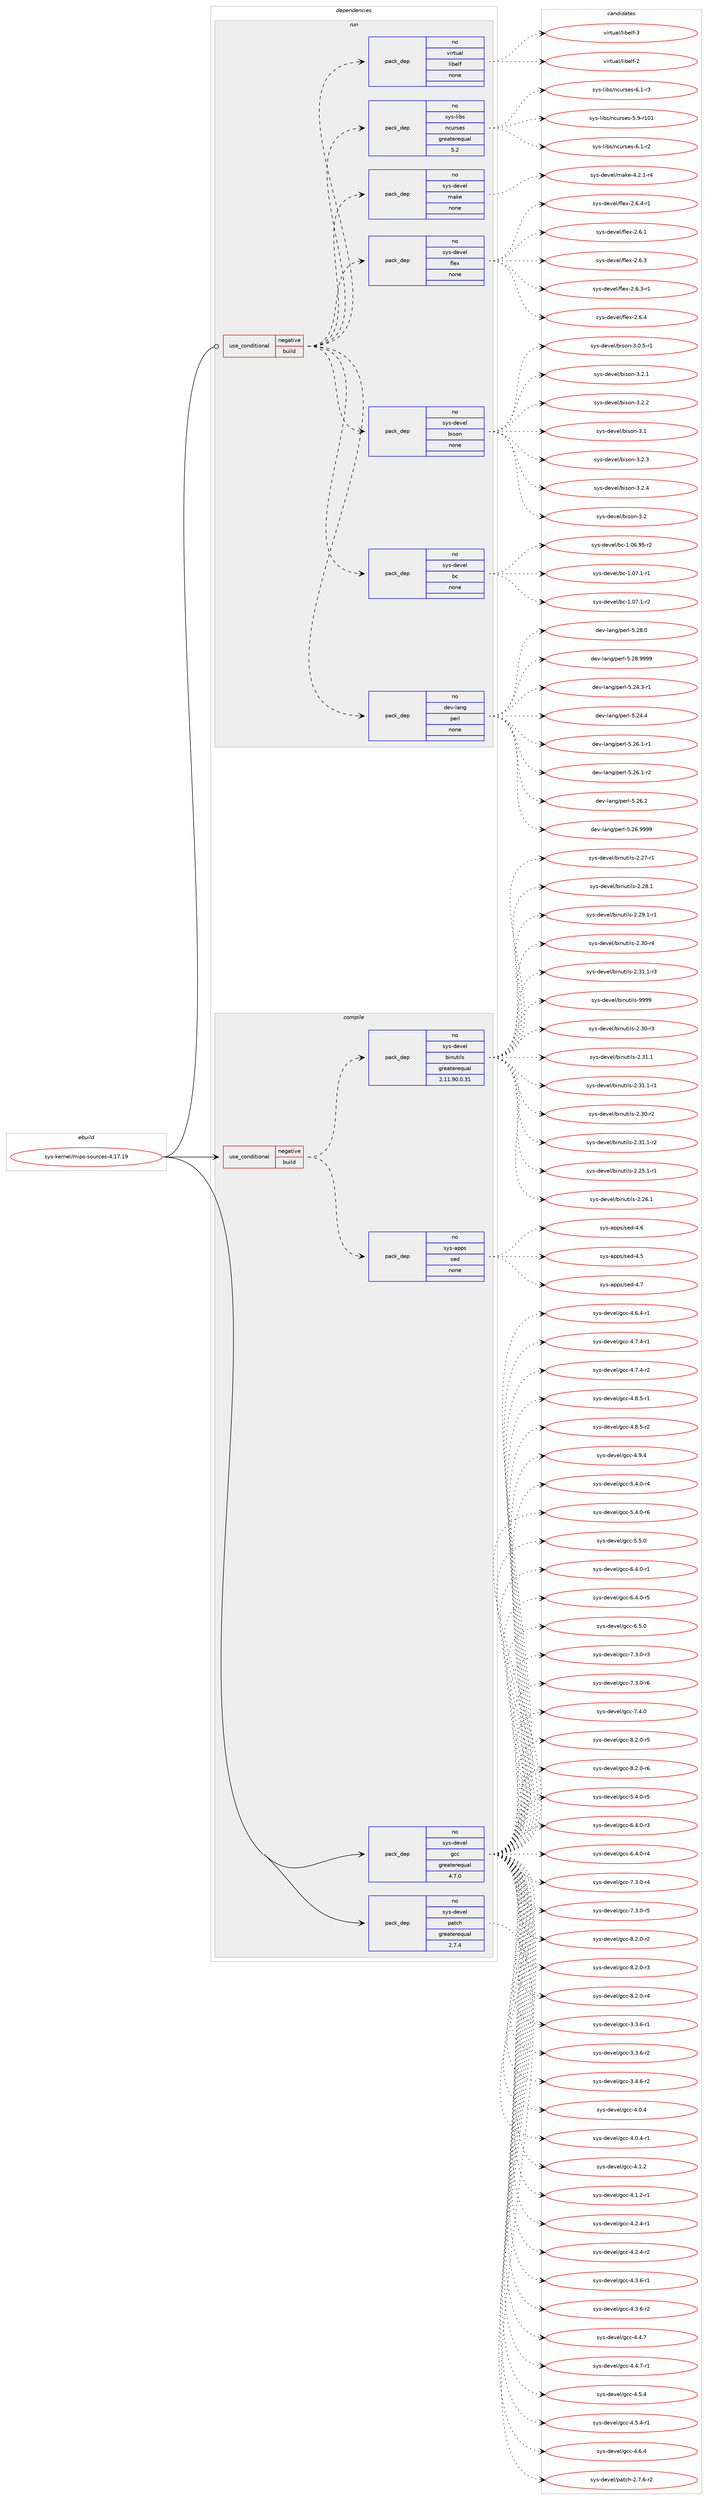 digraph prolog {

# *************
# Graph options
# *************

newrank=true;
concentrate=true;
compound=true;
graph [rankdir=LR,fontname=Helvetica,fontsize=10,ranksep=1.5];#, ranksep=2.5, nodesep=0.2];
edge  [arrowhead=vee];
node  [fontname=Helvetica,fontsize=10];

# **********
# The ebuild
# **********

subgraph cluster_leftcol {
color=gray;
rank=same;
label=<<i>ebuild</i>>;
id [label="sys-kernel/mips-sources-4.17.19", color=red, width=4, href="../sys-kernel/mips-sources-4.17.19.svg"];
}

# ****************
# The dependencies
# ****************

subgraph cluster_midcol {
color=gray;
label=<<i>dependencies</i>>;
subgraph cluster_compile {
fillcolor="#eeeeee";
style=filled;
label=<<i>compile</i>>;
subgraph cond1896 {
dependency9779 [label=<<TABLE BORDER="0" CELLBORDER="1" CELLSPACING="0" CELLPADDING="4"><TR><TD ROWSPAN="3" CELLPADDING="10">use_conditional</TD></TR><TR><TD>negative</TD></TR><TR><TD>build</TD></TR></TABLE>>, shape=none, color=red];
subgraph pack7668 {
dependency9780 [label=<<TABLE BORDER="0" CELLBORDER="1" CELLSPACING="0" CELLPADDING="4" WIDTH="220"><TR><TD ROWSPAN="6" CELLPADDING="30">pack_dep</TD></TR><TR><TD WIDTH="110">no</TD></TR><TR><TD>sys-apps</TD></TR><TR><TD>sed</TD></TR><TR><TD>none</TD></TR><TR><TD></TD></TR></TABLE>>, shape=none, color=blue];
}
dependency9779:e -> dependency9780:w [weight=20,style="dashed",arrowhead="vee"];
subgraph pack7669 {
dependency9781 [label=<<TABLE BORDER="0" CELLBORDER="1" CELLSPACING="0" CELLPADDING="4" WIDTH="220"><TR><TD ROWSPAN="6" CELLPADDING="30">pack_dep</TD></TR><TR><TD WIDTH="110">no</TD></TR><TR><TD>sys-devel</TD></TR><TR><TD>binutils</TD></TR><TR><TD>greaterequal</TD></TR><TR><TD>2.11.90.0.31</TD></TR></TABLE>>, shape=none, color=blue];
}
dependency9779:e -> dependency9781:w [weight=20,style="dashed",arrowhead="vee"];
}
id:e -> dependency9779:w [weight=20,style="solid",arrowhead="vee"];
subgraph pack7670 {
dependency9782 [label=<<TABLE BORDER="0" CELLBORDER="1" CELLSPACING="0" CELLPADDING="4" WIDTH="220"><TR><TD ROWSPAN="6" CELLPADDING="30">pack_dep</TD></TR><TR><TD WIDTH="110">no</TD></TR><TR><TD>sys-devel</TD></TR><TR><TD>gcc</TD></TR><TR><TD>greaterequal</TD></TR><TR><TD>4.7.0</TD></TR></TABLE>>, shape=none, color=blue];
}
id:e -> dependency9782:w [weight=20,style="solid",arrowhead="vee"];
subgraph pack7671 {
dependency9783 [label=<<TABLE BORDER="0" CELLBORDER="1" CELLSPACING="0" CELLPADDING="4" WIDTH="220"><TR><TD ROWSPAN="6" CELLPADDING="30">pack_dep</TD></TR><TR><TD WIDTH="110">no</TD></TR><TR><TD>sys-devel</TD></TR><TR><TD>patch</TD></TR><TR><TD>greaterequal</TD></TR><TR><TD>2.7.4</TD></TR></TABLE>>, shape=none, color=blue];
}
id:e -> dependency9783:w [weight=20,style="solid",arrowhead="vee"];
}
subgraph cluster_compileandrun {
fillcolor="#eeeeee";
style=filled;
label=<<i>compile and run</i>>;
}
subgraph cluster_run {
fillcolor="#eeeeee";
style=filled;
label=<<i>run</i>>;
subgraph cond1897 {
dependency9784 [label=<<TABLE BORDER="0" CELLBORDER="1" CELLSPACING="0" CELLPADDING="4"><TR><TD ROWSPAN="3" CELLPADDING="10">use_conditional</TD></TR><TR><TD>negative</TD></TR><TR><TD>build</TD></TR></TABLE>>, shape=none, color=red];
subgraph pack7672 {
dependency9785 [label=<<TABLE BORDER="0" CELLBORDER="1" CELLSPACING="0" CELLPADDING="4" WIDTH="220"><TR><TD ROWSPAN="6" CELLPADDING="30">pack_dep</TD></TR><TR><TD WIDTH="110">no</TD></TR><TR><TD>dev-lang</TD></TR><TR><TD>perl</TD></TR><TR><TD>none</TD></TR><TR><TD></TD></TR></TABLE>>, shape=none, color=blue];
}
dependency9784:e -> dependency9785:w [weight=20,style="dashed",arrowhead="vee"];
subgraph pack7673 {
dependency9786 [label=<<TABLE BORDER="0" CELLBORDER="1" CELLSPACING="0" CELLPADDING="4" WIDTH="220"><TR><TD ROWSPAN="6" CELLPADDING="30">pack_dep</TD></TR><TR><TD WIDTH="110">no</TD></TR><TR><TD>sys-devel</TD></TR><TR><TD>bc</TD></TR><TR><TD>none</TD></TR><TR><TD></TD></TR></TABLE>>, shape=none, color=blue];
}
dependency9784:e -> dependency9786:w [weight=20,style="dashed",arrowhead="vee"];
subgraph pack7674 {
dependency9787 [label=<<TABLE BORDER="0" CELLBORDER="1" CELLSPACING="0" CELLPADDING="4" WIDTH="220"><TR><TD ROWSPAN="6" CELLPADDING="30">pack_dep</TD></TR><TR><TD WIDTH="110">no</TD></TR><TR><TD>sys-devel</TD></TR><TR><TD>bison</TD></TR><TR><TD>none</TD></TR><TR><TD></TD></TR></TABLE>>, shape=none, color=blue];
}
dependency9784:e -> dependency9787:w [weight=20,style="dashed",arrowhead="vee"];
subgraph pack7675 {
dependency9788 [label=<<TABLE BORDER="0" CELLBORDER="1" CELLSPACING="0" CELLPADDING="4" WIDTH="220"><TR><TD ROWSPAN="6" CELLPADDING="30">pack_dep</TD></TR><TR><TD WIDTH="110">no</TD></TR><TR><TD>sys-devel</TD></TR><TR><TD>flex</TD></TR><TR><TD>none</TD></TR><TR><TD></TD></TR></TABLE>>, shape=none, color=blue];
}
dependency9784:e -> dependency9788:w [weight=20,style="dashed",arrowhead="vee"];
subgraph pack7676 {
dependency9789 [label=<<TABLE BORDER="0" CELLBORDER="1" CELLSPACING="0" CELLPADDING="4" WIDTH="220"><TR><TD ROWSPAN="6" CELLPADDING="30">pack_dep</TD></TR><TR><TD WIDTH="110">no</TD></TR><TR><TD>sys-devel</TD></TR><TR><TD>make</TD></TR><TR><TD>none</TD></TR><TR><TD></TD></TR></TABLE>>, shape=none, color=blue];
}
dependency9784:e -> dependency9789:w [weight=20,style="dashed",arrowhead="vee"];
subgraph pack7677 {
dependency9790 [label=<<TABLE BORDER="0" CELLBORDER="1" CELLSPACING="0" CELLPADDING="4" WIDTH="220"><TR><TD ROWSPAN="6" CELLPADDING="30">pack_dep</TD></TR><TR><TD WIDTH="110">no</TD></TR><TR><TD>sys-libs</TD></TR><TR><TD>ncurses</TD></TR><TR><TD>greaterequal</TD></TR><TR><TD>5.2</TD></TR></TABLE>>, shape=none, color=blue];
}
dependency9784:e -> dependency9790:w [weight=20,style="dashed",arrowhead="vee"];
subgraph pack7678 {
dependency9791 [label=<<TABLE BORDER="0" CELLBORDER="1" CELLSPACING="0" CELLPADDING="4" WIDTH="220"><TR><TD ROWSPAN="6" CELLPADDING="30">pack_dep</TD></TR><TR><TD WIDTH="110">no</TD></TR><TR><TD>virtual</TD></TR><TR><TD>libelf</TD></TR><TR><TD>none</TD></TR><TR><TD></TD></TR></TABLE>>, shape=none, color=blue];
}
dependency9784:e -> dependency9791:w [weight=20,style="dashed",arrowhead="vee"];
}
id:e -> dependency9784:w [weight=20,style="solid",arrowhead="odot"];
}
}

# **************
# The candidates
# **************

subgraph cluster_choices {
rank=same;
color=gray;
label=<<i>candidates</i>>;

subgraph choice7668 {
color=black;
nodesep=1;
choice11512111545971121121154711510110045524654 [label="sys-apps/sed-4.6", color=red, width=4,href="../sys-apps/sed-4.6.svg"];
choice11512111545971121121154711510110045524653 [label="sys-apps/sed-4.5", color=red, width=4,href="../sys-apps/sed-4.5.svg"];
choice11512111545971121121154711510110045524655 [label="sys-apps/sed-4.7", color=red, width=4,href="../sys-apps/sed-4.7.svg"];
dependency9780:e -> choice11512111545971121121154711510110045524654:w [style=dotted,weight="100"];
dependency9780:e -> choice11512111545971121121154711510110045524653:w [style=dotted,weight="100"];
dependency9780:e -> choice11512111545971121121154711510110045524655:w [style=dotted,weight="100"];
}
subgraph choice7669 {
color=black;
nodesep=1;
choice11512111545100101118101108479810511011711610510811545504651484511451 [label="sys-devel/binutils-2.30-r3", color=red, width=4,href="../sys-devel/binutils-2.30-r3.svg"];
choice11512111545100101118101108479810511011711610510811545504651494649 [label="sys-devel/binutils-2.31.1", color=red, width=4,href="../sys-devel/binutils-2.31.1.svg"];
choice115121115451001011181011084798105110117116105108115455046514946494511449 [label="sys-devel/binutils-2.31.1-r1", color=red, width=4,href="../sys-devel/binutils-2.31.1-r1.svg"];
choice11512111545100101118101108479810511011711610510811545504651484511450 [label="sys-devel/binutils-2.30-r2", color=red, width=4,href="../sys-devel/binutils-2.30-r2.svg"];
choice115121115451001011181011084798105110117116105108115455046514946494511450 [label="sys-devel/binutils-2.31.1-r2", color=red, width=4,href="../sys-devel/binutils-2.31.1-r2.svg"];
choice115121115451001011181011084798105110117116105108115455046505346494511449 [label="sys-devel/binutils-2.25.1-r1", color=red, width=4,href="../sys-devel/binutils-2.25.1-r1.svg"];
choice11512111545100101118101108479810511011711610510811545504650544649 [label="sys-devel/binutils-2.26.1", color=red, width=4,href="../sys-devel/binutils-2.26.1.svg"];
choice11512111545100101118101108479810511011711610510811545504650554511449 [label="sys-devel/binutils-2.27-r1", color=red, width=4,href="../sys-devel/binutils-2.27-r1.svg"];
choice11512111545100101118101108479810511011711610510811545504650564649 [label="sys-devel/binutils-2.28.1", color=red, width=4,href="../sys-devel/binutils-2.28.1.svg"];
choice115121115451001011181011084798105110117116105108115455046505746494511449 [label="sys-devel/binutils-2.29.1-r1", color=red, width=4,href="../sys-devel/binutils-2.29.1-r1.svg"];
choice11512111545100101118101108479810511011711610510811545504651484511452 [label="sys-devel/binutils-2.30-r4", color=red, width=4,href="../sys-devel/binutils-2.30-r4.svg"];
choice115121115451001011181011084798105110117116105108115455046514946494511451 [label="sys-devel/binutils-2.31.1-r3", color=red, width=4,href="../sys-devel/binutils-2.31.1-r3.svg"];
choice1151211154510010111810110847981051101171161051081154557575757 [label="sys-devel/binutils-9999", color=red, width=4,href="../sys-devel/binutils-9999.svg"];
dependency9781:e -> choice11512111545100101118101108479810511011711610510811545504651484511451:w [style=dotted,weight="100"];
dependency9781:e -> choice11512111545100101118101108479810511011711610510811545504651494649:w [style=dotted,weight="100"];
dependency9781:e -> choice115121115451001011181011084798105110117116105108115455046514946494511449:w [style=dotted,weight="100"];
dependency9781:e -> choice11512111545100101118101108479810511011711610510811545504651484511450:w [style=dotted,weight="100"];
dependency9781:e -> choice115121115451001011181011084798105110117116105108115455046514946494511450:w [style=dotted,weight="100"];
dependency9781:e -> choice115121115451001011181011084798105110117116105108115455046505346494511449:w [style=dotted,weight="100"];
dependency9781:e -> choice11512111545100101118101108479810511011711610510811545504650544649:w [style=dotted,weight="100"];
dependency9781:e -> choice11512111545100101118101108479810511011711610510811545504650554511449:w [style=dotted,weight="100"];
dependency9781:e -> choice11512111545100101118101108479810511011711610510811545504650564649:w [style=dotted,weight="100"];
dependency9781:e -> choice115121115451001011181011084798105110117116105108115455046505746494511449:w [style=dotted,weight="100"];
dependency9781:e -> choice11512111545100101118101108479810511011711610510811545504651484511452:w [style=dotted,weight="100"];
dependency9781:e -> choice115121115451001011181011084798105110117116105108115455046514946494511451:w [style=dotted,weight="100"];
dependency9781:e -> choice1151211154510010111810110847981051101171161051081154557575757:w [style=dotted,weight="100"];
}
subgraph choice7670 {
color=black;
nodesep=1;
choice115121115451001011181011084710399994553465246484511453 [label="sys-devel/gcc-5.4.0-r5", color=red, width=4,href="../sys-devel/gcc-5.4.0-r5.svg"];
choice115121115451001011181011084710399994554465246484511451 [label="sys-devel/gcc-6.4.0-r3", color=red, width=4,href="../sys-devel/gcc-6.4.0-r3.svg"];
choice115121115451001011181011084710399994554465246484511452 [label="sys-devel/gcc-6.4.0-r4", color=red, width=4,href="../sys-devel/gcc-6.4.0-r4.svg"];
choice115121115451001011181011084710399994555465146484511452 [label="sys-devel/gcc-7.3.0-r4", color=red, width=4,href="../sys-devel/gcc-7.3.0-r4.svg"];
choice115121115451001011181011084710399994555465146484511453 [label="sys-devel/gcc-7.3.0-r5", color=red, width=4,href="../sys-devel/gcc-7.3.0-r5.svg"];
choice115121115451001011181011084710399994556465046484511450 [label="sys-devel/gcc-8.2.0-r2", color=red, width=4,href="../sys-devel/gcc-8.2.0-r2.svg"];
choice115121115451001011181011084710399994556465046484511451 [label="sys-devel/gcc-8.2.0-r3", color=red, width=4,href="../sys-devel/gcc-8.2.0-r3.svg"];
choice115121115451001011181011084710399994556465046484511452 [label="sys-devel/gcc-8.2.0-r4", color=red, width=4,href="../sys-devel/gcc-8.2.0-r4.svg"];
choice115121115451001011181011084710399994551465146544511449 [label="sys-devel/gcc-3.3.6-r1", color=red, width=4,href="../sys-devel/gcc-3.3.6-r1.svg"];
choice115121115451001011181011084710399994551465146544511450 [label="sys-devel/gcc-3.3.6-r2", color=red, width=4,href="../sys-devel/gcc-3.3.6-r2.svg"];
choice115121115451001011181011084710399994551465246544511450 [label="sys-devel/gcc-3.4.6-r2", color=red, width=4,href="../sys-devel/gcc-3.4.6-r2.svg"];
choice11512111545100101118101108471039999455246484652 [label="sys-devel/gcc-4.0.4", color=red, width=4,href="../sys-devel/gcc-4.0.4.svg"];
choice115121115451001011181011084710399994552464846524511449 [label="sys-devel/gcc-4.0.4-r1", color=red, width=4,href="../sys-devel/gcc-4.0.4-r1.svg"];
choice11512111545100101118101108471039999455246494650 [label="sys-devel/gcc-4.1.2", color=red, width=4,href="../sys-devel/gcc-4.1.2.svg"];
choice115121115451001011181011084710399994552464946504511449 [label="sys-devel/gcc-4.1.2-r1", color=red, width=4,href="../sys-devel/gcc-4.1.2-r1.svg"];
choice115121115451001011181011084710399994552465046524511449 [label="sys-devel/gcc-4.2.4-r1", color=red, width=4,href="../sys-devel/gcc-4.2.4-r1.svg"];
choice115121115451001011181011084710399994552465046524511450 [label="sys-devel/gcc-4.2.4-r2", color=red, width=4,href="../sys-devel/gcc-4.2.4-r2.svg"];
choice115121115451001011181011084710399994552465146544511449 [label="sys-devel/gcc-4.3.6-r1", color=red, width=4,href="../sys-devel/gcc-4.3.6-r1.svg"];
choice115121115451001011181011084710399994552465146544511450 [label="sys-devel/gcc-4.3.6-r2", color=red, width=4,href="../sys-devel/gcc-4.3.6-r2.svg"];
choice11512111545100101118101108471039999455246524655 [label="sys-devel/gcc-4.4.7", color=red, width=4,href="../sys-devel/gcc-4.4.7.svg"];
choice115121115451001011181011084710399994552465246554511449 [label="sys-devel/gcc-4.4.7-r1", color=red, width=4,href="../sys-devel/gcc-4.4.7-r1.svg"];
choice11512111545100101118101108471039999455246534652 [label="sys-devel/gcc-4.5.4", color=red, width=4,href="../sys-devel/gcc-4.5.4.svg"];
choice115121115451001011181011084710399994552465346524511449 [label="sys-devel/gcc-4.5.4-r1", color=red, width=4,href="../sys-devel/gcc-4.5.4-r1.svg"];
choice11512111545100101118101108471039999455246544652 [label="sys-devel/gcc-4.6.4", color=red, width=4,href="../sys-devel/gcc-4.6.4.svg"];
choice115121115451001011181011084710399994552465446524511449 [label="sys-devel/gcc-4.6.4-r1", color=red, width=4,href="../sys-devel/gcc-4.6.4-r1.svg"];
choice115121115451001011181011084710399994552465546524511449 [label="sys-devel/gcc-4.7.4-r1", color=red, width=4,href="../sys-devel/gcc-4.7.4-r1.svg"];
choice115121115451001011181011084710399994552465546524511450 [label="sys-devel/gcc-4.7.4-r2", color=red, width=4,href="../sys-devel/gcc-4.7.4-r2.svg"];
choice115121115451001011181011084710399994552465646534511449 [label="sys-devel/gcc-4.8.5-r1", color=red, width=4,href="../sys-devel/gcc-4.8.5-r1.svg"];
choice115121115451001011181011084710399994552465646534511450 [label="sys-devel/gcc-4.8.5-r2", color=red, width=4,href="../sys-devel/gcc-4.8.5-r2.svg"];
choice11512111545100101118101108471039999455246574652 [label="sys-devel/gcc-4.9.4", color=red, width=4,href="../sys-devel/gcc-4.9.4.svg"];
choice115121115451001011181011084710399994553465246484511452 [label="sys-devel/gcc-5.4.0-r4", color=red, width=4,href="../sys-devel/gcc-5.4.0-r4.svg"];
choice115121115451001011181011084710399994553465246484511454 [label="sys-devel/gcc-5.4.0-r6", color=red, width=4,href="../sys-devel/gcc-5.4.0-r6.svg"];
choice11512111545100101118101108471039999455346534648 [label="sys-devel/gcc-5.5.0", color=red, width=4,href="../sys-devel/gcc-5.5.0.svg"];
choice115121115451001011181011084710399994554465246484511449 [label="sys-devel/gcc-6.4.0-r1", color=red, width=4,href="../sys-devel/gcc-6.4.0-r1.svg"];
choice115121115451001011181011084710399994554465246484511453 [label="sys-devel/gcc-6.4.0-r5", color=red, width=4,href="../sys-devel/gcc-6.4.0-r5.svg"];
choice11512111545100101118101108471039999455446534648 [label="sys-devel/gcc-6.5.0", color=red, width=4,href="../sys-devel/gcc-6.5.0.svg"];
choice115121115451001011181011084710399994555465146484511451 [label="sys-devel/gcc-7.3.0-r3", color=red, width=4,href="../sys-devel/gcc-7.3.0-r3.svg"];
choice115121115451001011181011084710399994555465146484511454 [label="sys-devel/gcc-7.3.0-r6", color=red, width=4,href="../sys-devel/gcc-7.3.0-r6.svg"];
choice11512111545100101118101108471039999455546524648 [label="sys-devel/gcc-7.4.0", color=red, width=4,href="../sys-devel/gcc-7.4.0.svg"];
choice115121115451001011181011084710399994556465046484511453 [label="sys-devel/gcc-8.2.0-r5", color=red, width=4,href="../sys-devel/gcc-8.2.0-r5.svg"];
choice115121115451001011181011084710399994556465046484511454 [label="sys-devel/gcc-8.2.0-r6", color=red, width=4,href="../sys-devel/gcc-8.2.0-r6.svg"];
dependency9782:e -> choice115121115451001011181011084710399994553465246484511453:w [style=dotted,weight="100"];
dependency9782:e -> choice115121115451001011181011084710399994554465246484511451:w [style=dotted,weight="100"];
dependency9782:e -> choice115121115451001011181011084710399994554465246484511452:w [style=dotted,weight="100"];
dependency9782:e -> choice115121115451001011181011084710399994555465146484511452:w [style=dotted,weight="100"];
dependency9782:e -> choice115121115451001011181011084710399994555465146484511453:w [style=dotted,weight="100"];
dependency9782:e -> choice115121115451001011181011084710399994556465046484511450:w [style=dotted,weight="100"];
dependency9782:e -> choice115121115451001011181011084710399994556465046484511451:w [style=dotted,weight="100"];
dependency9782:e -> choice115121115451001011181011084710399994556465046484511452:w [style=dotted,weight="100"];
dependency9782:e -> choice115121115451001011181011084710399994551465146544511449:w [style=dotted,weight="100"];
dependency9782:e -> choice115121115451001011181011084710399994551465146544511450:w [style=dotted,weight="100"];
dependency9782:e -> choice115121115451001011181011084710399994551465246544511450:w [style=dotted,weight="100"];
dependency9782:e -> choice11512111545100101118101108471039999455246484652:w [style=dotted,weight="100"];
dependency9782:e -> choice115121115451001011181011084710399994552464846524511449:w [style=dotted,weight="100"];
dependency9782:e -> choice11512111545100101118101108471039999455246494650:w [style=dotted,weight="100"];
dependency9782:e -> choice115121115451001011181011084710399994552464946504511449:w [style=dotted,weight="100"];
dependency9782:e -> choice115121115451001011181011084710399994552465046524511449:w [style=dotted,weight="100"];
dependency9782:e -> choice115121115451001011181011084710399994552465046524511450:w [style=dotted,weight="100"];
dependency9782:e -> choice115121115451001011181011084710399994552465146544511449:w [style=dotted,weight="100"];
dependency9782:e -> choice115121115451001011181011084710399994552465146544511450:w [style=dotted,weight="100"];
dependency9782:e -> choice11512111545100101118101108471039999455246524655:w [style=dotted,weight="100"];
dependency9782:e -> choice115121115451001011181011084710399994552465246554511449:w [style=dotted,weight="100"];
dependency9782:e -> choice11512111545100101118101108471039999455246534652:w [style=dotted,weight="100"];
dependency9782:e -> choice115121115451001011181011084710399994552465346524511449:w [style=dotted,weight="100"];
dependency9782:e -> choice11512111545100101118101108471039999455246544652:w [style=dotted,weight="100"];
dependency9782:e -> choice115121115451001011181011084710399994552465446524511449:w [style=dotted,weight="100"];
dependency9782:e -> choice115121115451001011181011084710399994552465546524511449:w [style=dotted,weight="100"];
dependency9782:e -> choice115121115451001011181011084710399994552465546524511450:w [style=dotted,weight="100"];
dependency9782:e -> choice115121115451001011181011084710399994552465646534511449:w [style=dotted,weight="100"];
dependency9782:e -> choice115121115451001011181011084710399994552465646534511450:w [style=dotted,weight="100"];
dependency9782:e -> choice11512111545100101118101108471039999455246574652:w [style=dotted,weight="100"];
dependency9782:e -> choice115121115451001011181011084710399994553465246484511452:w [style=dotted,weight="100"];
dependency9782:e -> choice115121115451001011181011084710399994553465246484511454:w [style=dotted,weight="100"];
dependency9782:e -> choice11512111545100101118101108471039999455346534648:w [style=dotted,weight="100"];
dependency9782:e -> choice115121115451001011181011084710399994554465246484511449:w [style=dotted,weight="100"];
dependency9782:e -> choice115121115451001011181011084710399994554465246484511453:w [style=dotted,weight="100"];
dependency9782:e -> choice11512111545100101118101108471039999455446534648:w [style=dotted,weight="100"];
dependency9782:e -> choice115121115451001011181011084710399994555465146484511451:w [style=dotted,weight="100"];
dependency9782:e -> choice115121115451001011181011084710399994555465146484511454:w [style=dotted,weight="100"];
dependency9782:e -> choice11512111545100101118101108471039999455546524648:w [style=dotted,weight="100"];
dependency9782:e -> choice115121115451001011181011084710399994556465046484511453:w [style=dotted,weight="100"];
dependency9782:e -> choice115121115451001011181011084710399994556465046484511454:w [style=dotted,weight="100"];
}
subgraph choice7671 {
color=black;
nodesep=1;
choice115121115451001011181011084711297116991044550465546544511450 [label="sys-devel/patch-2.7.6-r2", color=red, width=4,href="../sys-devel/patch-2.7.6-r2.svg"];
dependency9783:e -> choice115121115451001011181011084711297116991044550465546544511450:w [style=dotted,weight="100"];
}
subgraph choice7672 {
color=black;
nodesep=1;
choice100101118451089711010347112101114108455346505246514511449 [label="dev-lang/perl-5.24.3-r1", color=red, width=4,href="../dev-lang/perl-5.24.3-r1.svg"];
choice10010111845108971101034711210111410845534650524652 [label="dev-lang/perl-5.24.4", color=red, width=4,href="../dev-lang/perl-5.24.4.svg"];
choice100101118451089711010347112101114108455346505446494511449 [label="dev-lang/perl-5.26.1-r1", color=red, width=4,href="../dev-lang/perl-5.26.1-r1.svg"];
choice100101118451089711010347112101114108455346505446494511450 [label="dev-lang/perl-5.26.1-r2", color=red, width=4,href="../dev-lang/perl-5.26.1-r2.svg"];
choice10010111845108971101034711210111410845534650544650 [label="dev-lang/perl-5.26.2", color=red, width=4,href="../dev-lang/perl-5.26.2.svg"];
choice10010111845108971101034711210111410845534650544657575757 [label="dev-lang/perl-5.26.9999", color=red, width=4,href="../dev-lang/perl-5.26.9999.svg"];
choice10010111845108971101034711210111410845534650564648 [label="dev-lang/perl-5.28.0", color=red, width=4,href="../dev-lang/perl-5.28.0.svg"];
choice10010111845108971101034711210111410845534650564657575757 [label="dev-lang/perl-5.28.9999", color=red, width=4,href="../dev-lang/perl-5.28.9999.svg"];
dependency9785:e -> choice100101118451089711010347112101114108455346505246514511449:w [style=dotted,weight="100"];
dependency9785:e -> choice10010111845108971101034711210111410845534650524652:w [style=dotted,weight="100"];
dependency9785:e -> choice100101118451089711010347112101114108455346505446494511449:w [style=dotted,weight="100"];
dependency9785:e -> choice100101118451089711010347112101114108455346505446494511450:w [style=dotted,weight="100"];
dependency9785:e -> choice10010111845108971101034711210111410845534650544650:w [style=dotted,weight="100"];
dependency9785:e -> choice10010111845108971101034711210111410845534650544657575757:w [style=dotted,weight="100"];
dependency9785:e -> choice10010111845108971101034711210111410845534650564648:w [style=dotted,weight="100"];
dependency9785:e -> choice10010111845108971101034711210111410845534650564657575757:w [style=dotted,weight="100"];
}
subgraph choice7673 {
color=black;
nodesep=1;
choice1151211154510010111810110847989945494648544657534511450 [label="sys-devel/bc-1.06.95-r2", color=red, width=4,href="../sys-devel/bc-1.06.95-r2.svg"];
choice11512111545100101118101108479899454946485546494511449 [label="sys-devel/bc-1.07.1-r1", color=red, width=4,href="../sys-devel/bc-1.07.1-r1.svg"];
choice11512111545100101118101108479899454946485546494511450 [label="sys-devel/bc-1.07.1-r2", color=red, width=4,href="../sys-devel/bc-1.07.1-r2.svg"];
dependency9786:e -> choice1151211154510010111810110847989945494648544657534511450:w [style=dotted,weight="100"];
dependency9786:e -> choice11512111545100101118101108479899454946485546494511449:w [style=dotted,weight="100"];
dependency9786:e -> choice11512111545100101118101108479899454946485546494511450:w [style=dotted,weight="100"];
}
subgraph choice7674 {
color=black;
nodesep=1;
choice11512111545100101118101108479810511511111045514650 [label="sys-devel/bison-3.2", color=red, width=4,href="../sys-devel/bison-3.2.svg"];
choice1151211154510010111810110847981051151111104551464846534511449 [label="sys-devel/bison-3.0.5-r1", color=red, width=4,href="../sys-devel/bison-3.0.5-r1.svg"];
choice115121115451001011181011084798105115111110455146504649 [label="sys-devel/bison-3.2.1", color=red, width=4,href="../sys-devel/bison-3.2.1.svg"];
choice115121115451001011181011084798105115111110455146504650 [label="sys-devel/bison-3.2.2", color=red, width=4,href="../sys-devel/bison-3.2.2.svg"];
choice11512111545100101118101108479810511511111045514649 [label="sys-devel/bison-3.1", color=red, width=4,href="../sys-devel/bison-3.1.svg"];
choice115121115451001011181011084798105115111110455146504651 [label="sys-devel/bison-3.2.3", color=red, width=4,href="../sys-devel/bison-3.2.3.svg"];
choice115121115451001011181011084798105115111110455146504652 [label="sys-devel/bison-3.2.4", color=red, width=4,href="../sys-devel/bison-3.2.4.svg"];
dependency9787:e -> choice11512111545100101118101108479810511511111045514650:w [style=dotted,weight="100"];
dependency9787:e -> choice1151211154510010111810110847981051151111104551464846534511449:w [style=dotted,weight="100"];
dependency9787:e -> choice115121115451001011181011084798105115111110455146504649:w [style=dotted,weight="100"];
dependency9787:e -> choice115121115451001011181011084798105115111110455146504650:w [style=dotted,weight="100"];
dependency9787:e -> choice11512111545100101118101108479810511511111045514649:w [style=dotted,weight="100"];
dependency9787:e -> choice115121115451001011181011084798105115111110455146504651:w [style=dotted,weight="100"];
dependency9787:e -> choice115121115451001011181011084798105115111110455146504652:w [style=dotted,weight="100"];
}
subgraph choice7675 {
color=black;
nodesep=1;
choice1151211154510010111810110847102108101120455046544649 [label="sys-devel/flex-2.6.1", color=red, width=4,href="../sys-devel/flex-2.6.1.svg"];
choice1151211154510010111810110847102108101120455046544651 [label="sys-devel/flex-2.6.3", color=red, width=4,href="../sys-devel/flex-2.6.3.svg"];
choice11512111545100101118101108471021081011204550465446514511449 [label="sys-devel/flex-2.6.3-r1", color=red, width=4,href="../sys-devel/flex-2.6.3-r1.svg"];
choice1151211154510010111810110847102108101120455046544652 [label="sys-devel/flex-2.6.4", color=red, width=4,href="../sys-devel/flex-2.6.4.svg"];
choice11512111545100101118101108471021081011204550465446524511449 [label="sys-devel/flex-2.6.4-r1", color=red, width=4,href="../sys-devel/flex-2.6.4-r1.svg"];
dependency9788:e -> choice1151211154510010111810110847102108101120455046544649:w [style=dotted,weight="100"];
dependency9788:e -> choice1151211154510010111810110847102108101120455046544651:w [style=dotted,weight="100"];
dependency9788:e -> choice11512111545100101118101108471021081011204550465446514511449:w [style=dotted,weight="100"];
dependency9788:e -> choice1151211154510010111810110847102108101120455046544652:w [style=dotted,weight="100"];
dependency9788:e -> choice11512111545100101118101108471021081011204550465446524511449:w [style=dotted,weight="100"];
}
subgraph choice7676 {
color=black;
nodesep=1;
choice1151211154510010111810110847109971071014552465046494511452 [label="sys-devel/make-4.2.1-r4", color=red, width=4,href="../sys-devel/make-4.2.1-r4.svg"];
dependency9789:e -> choice1151211154510010111810110847109971071014552465046494511452:w [style=dotted,weight="100"];
}
subgraph choice7677 {
color=black;
nodesep=1;
choice115121115451081059811547110991171141151011154553465745114494849 [label="sys-libs/ncurses-5.9-r101", color=red, width=4,href="../sys-libs/ncurses-5.9-r101.svg"];
choice11512111545108105981154711099117114115101115455446494511450 [label="sys-libs/ncurses-6.1-r2", color=red, width=4,href="../sys-libs/ncurses-6.1-r2.svg"];
choice11512111545108105981154711099117114115101115455446494511451 [label="sys-libs/ncurses-6.1-r3", color=red, width=4,href="../sys-libs/ncurses-6.1-r3.svg"];
dependency9790:e -> choice115121115451081059811547110991171141151011154553465745114494849:w [style=dotted,weight="100"];
dependency9790:e -> choice11512111545108105981154711099117114115101115455446494511450:w [style=dotted,weight="100"];
dependency9790:e -> choice11512111545108105981154711099117114115101115455446494511451:w [style=dotted,weight="100"];
}
subgraph choice7678 {
color=black;
nodesep=1;
choice1181051141161179710847108105981011081024550 [label="virtual/libelf-2", color=red, width=4,href="../virtual/libelf-2.svg"];
choice1181051141161179710847108105981011081024551 [label="virtual/libelf-3", color=red, width=4,href="../virtual/libelf-3.svg"];
dependency9791:e -> choice1181051141161179710847108105981011081024550:w [style=dotted,weight="100"];
dependency9791:e -> choice1181051141161179710847108105981011081024551:w [style=dotted,weight="100"];
}
}

}
